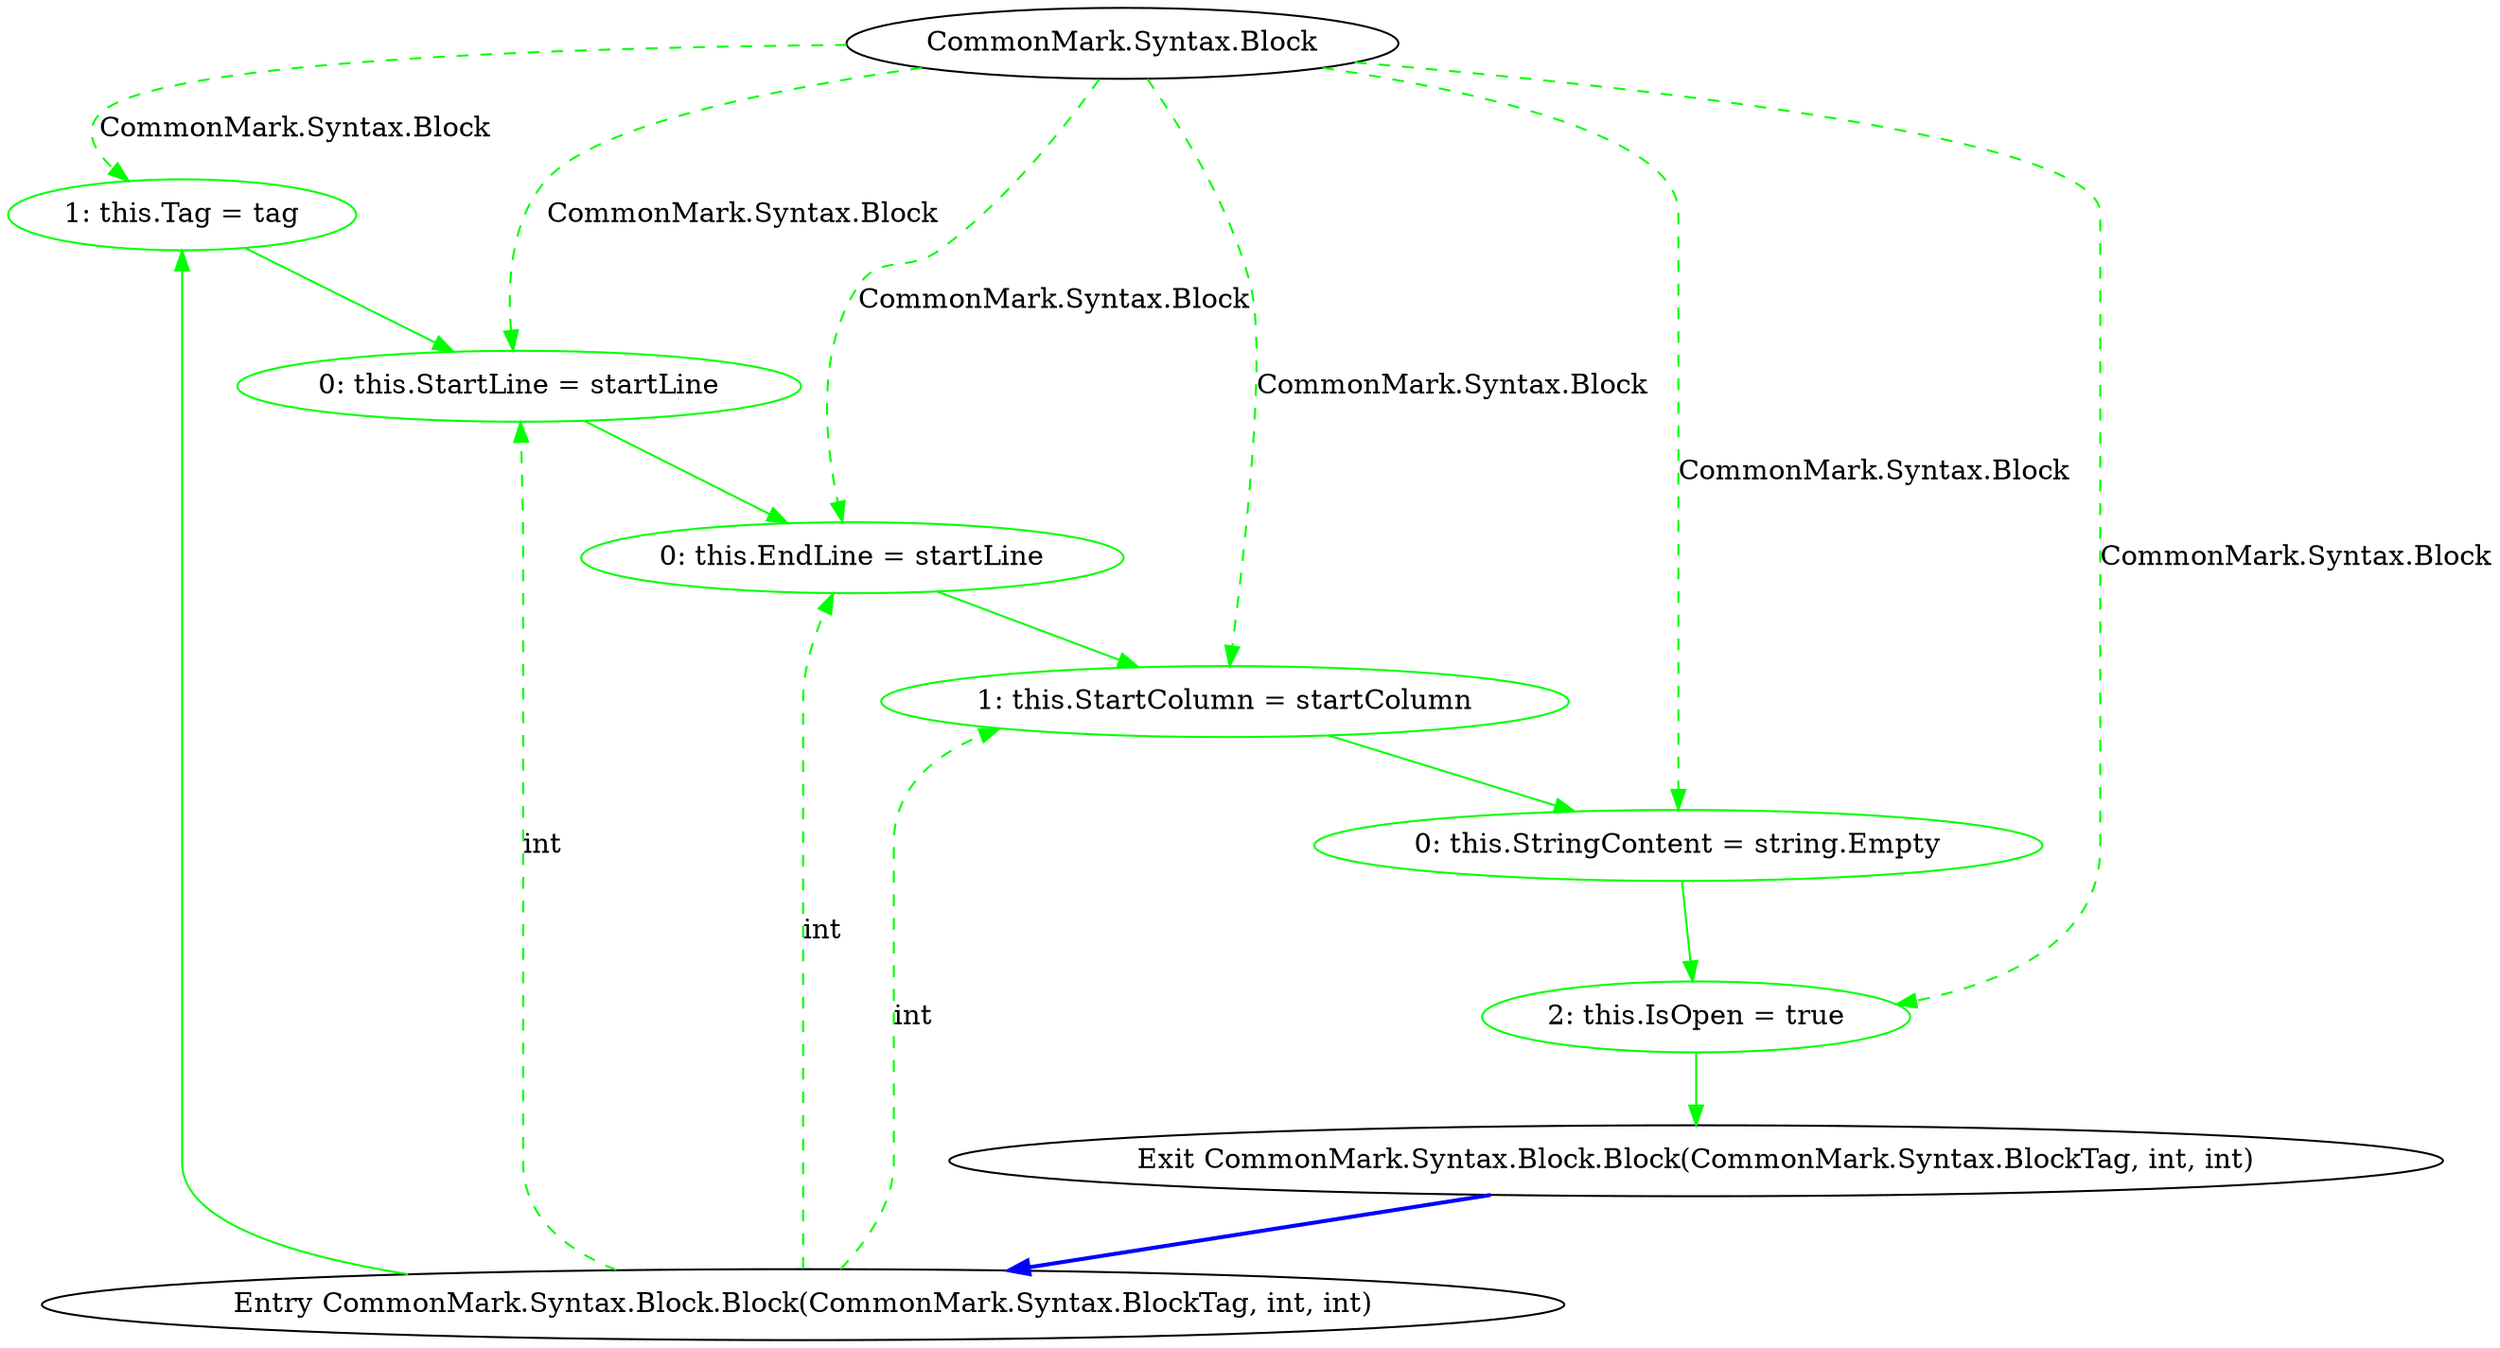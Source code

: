 digraph  {
d1 [cluster="CommonMark.Syntax.Block.Block(CommonMark.Syntax.BlockTag, int, int)", color=green, community=0, label="1: this.Tag = tag", span="11-11"];
d8 [label="CommonMark.Syntax.Block", span=""];
d0 [cluster="CommonMark.Syntax.Block.Block(CommonMark.Syntax.BlockTag, int, int)", label="Entry CommonMark.Syntax.Block.Block(CommonMark.Syntax.BlockTag, int, int)", span="9-9"];
d2 [cluster="CommonMark.Syntax.Block.Block(CommonMark.Syntax.BlockTag, int, int)", color=green, community=0, label="0: this.StartLine = startLine", span="12-12"];
d3 [cluster="CommonMark.Syntax.Block.Block(CommonMark.Syntax.BlockTag, int, int)", color=green, community=0, label="0: this.EndLine = startLine", span="13-13"];
d4 [cluster="CommonMark.Syntax.Block.Block(CommonMark.Syntax.BlockTag, int, int)", color=green, community=0, label="1: this.StartColumn = startColumn", span="14-14"];
d5 [cluster="CommonMark.Syntax.Block.Block(CommonMark.Syntax.BlockTag, int, int)", color=green, community=0, label="0: this.StringContent = string.Empty", span="15-15"];
d6 [cluster="CommonMark.Syntax.Block.Block(CommonMark.Syntax.BlockTag, int, int)", color=green, community=0, label="2: this.IsOpen = true", span="16-16"];
d7 [cluster="CommonMark.Syntax.Block.Block(CommonMark.Syntax.BlockTag, int, int)", label="Exit CommonMark.Syntax.Block.Block(CommonMark.Syntax.BlockTag, int, int)", span="9-9"];
d1 -> d2  [color=green, key=0, style=solid];
d8 -> d1  [color=green, key=1, label="CommonMark.Syntax.Block", style=dashed];
d8 -> d2  [color=green, key=1, label="CommonMark.Syntax.Block", style=dashed];
d8 -> d3  [color=green, key=1, label="CommonMark.Syntax.Block", style=dashed];
d8 -> d4  [color=green, key=1, label="CommonMark.Syntax.Block", style=dashed];
d8 -> d5  [color=green, key=1, label="CommonMark.Syntax.Block", style=dashed];
d8 -> d6  [color=green, key=1, label="CommonMark.Syntax.Block", style=dashed];
d0 -> d1  [color=green, key=0, style=solid];
d0 -> d2  [color=green, key=1, label=int, style=dashed];
d0 -> d3  [color=green, key=1, label=int, style=dashed];
d0 -> d4  [color=green, key=1, label=int, style=dashed];
d2 -> d3  [color=green, key=0, style=solid];
d3 -> d4  [color=green, key=0, style=solid];
d4 -> d5  [color=green, key=0, style=solid];
d5 -> d6  [color=green, key=0, style=solid];
d6 -> d7  [color=green, key=0, style=solid];
d7 -> d0  [color=blue, key=0, style=bold];
}
